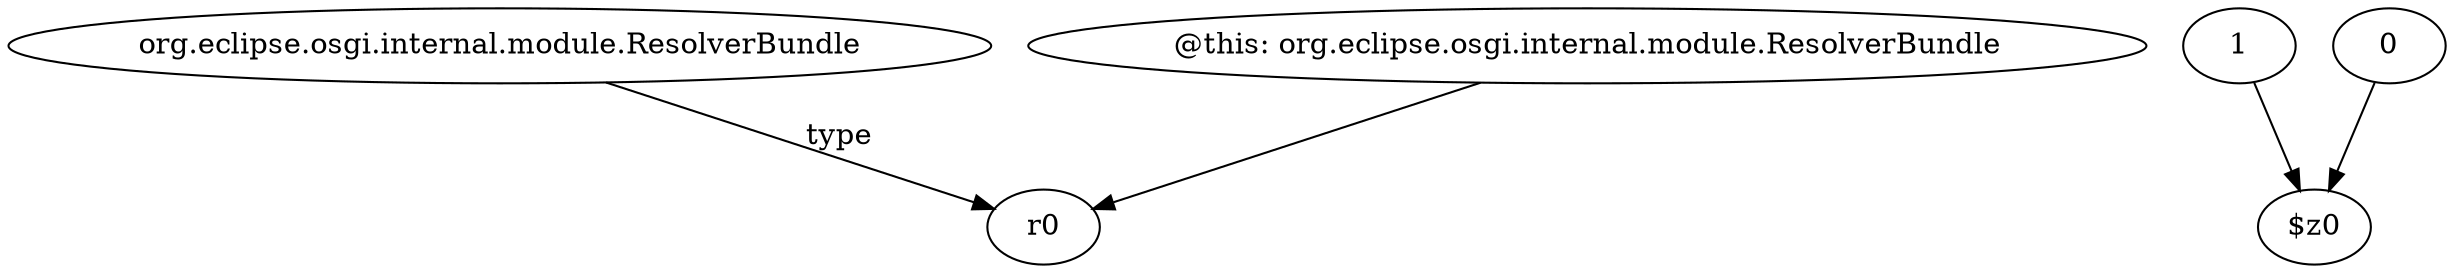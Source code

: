 digraph g {
0[label="org.eclipse.osgi.internal.module.ResolverBundle"]
1[label="r0"]
0->1[label="type"]
2[label="@this: org.eclipse.osgi.internal.module.ResolverBundle"]
2->1[label=""]
3[label="1"]
4[label="$z0"]
3->4[label=""]
5[label="0"]
5->4[label=""]
}